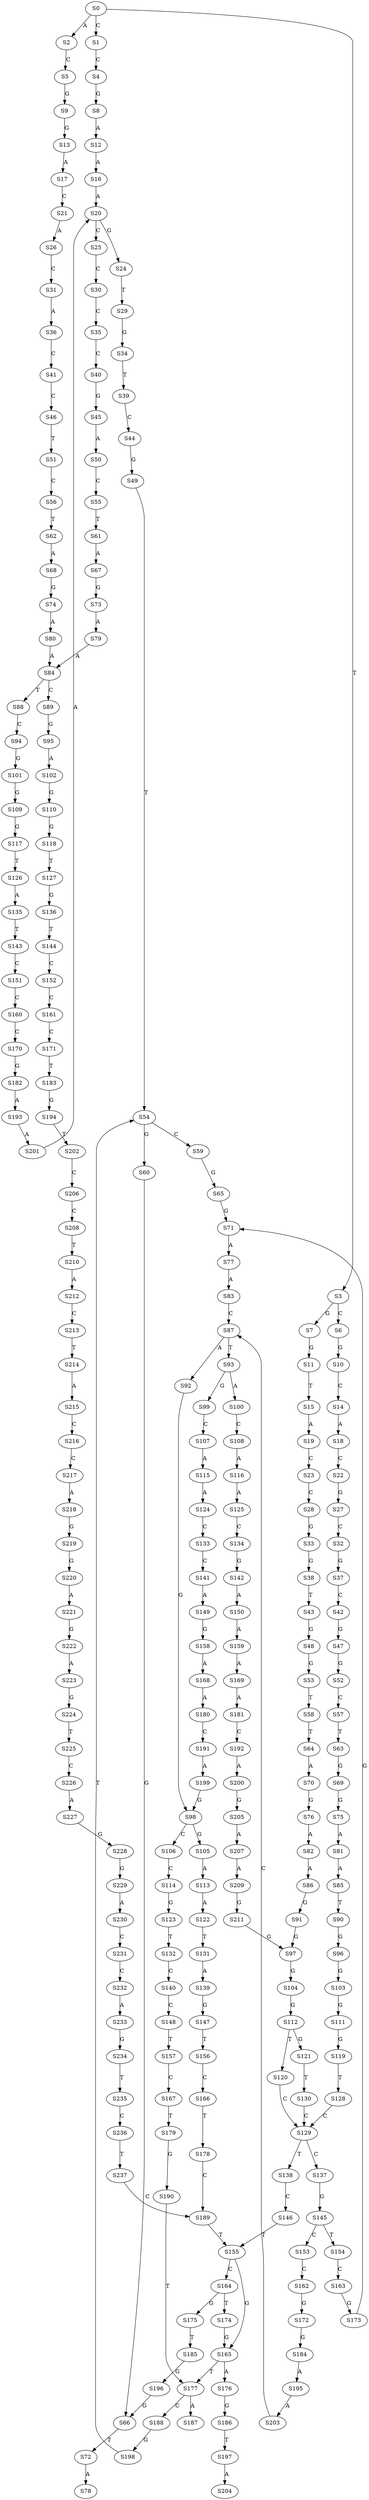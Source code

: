 strict digraph  {
	S0 -> S1 [ label = C ];
	S0 -> S2 [ label = A ];
	S0 -> S3 [ label = T ];
	S1 -> S4 [ label = C ];
	S2 -> S5 [ label = C ];
	S3 -> S6 [ label = C ];
	S3 -> S7 [ label = G ];
	S4 -> S8 [ label = G ];
	S5 -> S9 [ label = G ];
	S6 -> S10 [ label = G ];
	S7 -> S11 [ label = G ];
	S8 -> S12 [ label = A ];
	S9 -> S13 [ label = G ];
	S10 -> S14 [ label = C ];
	S11 -> S15 [ label = T ];
	S12 -> S16 [ label = A ];
	S13 -> S17 [ label = A ];
	S14 -> S18 [ label = A ];
	S15 -> S19 [ label = A ];
	S16 -> S20 [ label = A ];
	S17 -> S21 [ label = C ];
	S18 -> S22 [ label = C ];
	S19 -> S23 [ label = C ];
	S20 -> S24 [ label = G ];
	S20 -> S25 [ label = C ];
	S21 -> S26 [ label = A ];
	S22 -> S27 [ label = G ];
	S23 -> S28 [ label = C ];
	S24 -> S29 [ label = T ];
	S25 -> S30 [ label = C ];
	S26 -> S31 [ label = C ];
	S27 -> S32 [ label = C ];
	S28 -> S33 [ label = G ];
	S29 -> S34 [ label = G ];
	S30 -> S35 [ label = C ];
	S31 -> S36 [ label = A ];
	S32 -> S37 [ label = G ];
	S33 -> S38 [ label = G ];
	S34 -> S39 [ label = T ];
	S35 -> S40 [ label = C ];
	S36 -> S41 [ label = C ];
	S37 -> S42 [ label = C ];
	S38 -> S43 [ label = T ];
	S39 -> S44 [ label = C ];
	S40 -> S45 [ label = G ];
	S41 -> S46 [ label = C ];
	S42 -> S47 [ label = G ];
	S43 -> S48 [ label = G ];
	S44 -> S49 [ label = G ];
	S45 -> S50 [ label = A ];
	S46 -> S51 [ label = T ];
	S47 -> S52 [ label = G ];
	S48 -> S53 [ label = G ];
	S49 -> S54 [ label = T ];
	S50 -> S55 [ label = C ];
	S51 -> S56 [ label = C ];
	S52 -> S57 [ label = C ];
	S53 -> S58 [ label = T ];
	S54 -> S59 [ label = C ];
	S54 -> S60 [ label = G ];
	S55 -> S61 [ label = T ];
	S56 -> S62 [ label = T ];
	S57 -> S63 [ label = T ];
	S58 -> S64 [ label = T ];
	S59 -> S65 [ label = G ];
	S60 -> S66 [ label = G ];
	S61 -> S67 [ label = A ];
	S62 -> S68 [ label = A ];
	S63 -> S69 [ label = G ];
	S64 -> S70 [ label = A ];
	S65 -> S71 [ label = G ];
	S66 -> S72 [ label = T ];
	S67 -> S73 [ label = G ];
	S68 -> S74 [ label = G ];
	S69 -> S75 [ label = G ];
	S70 -> S76 [ label = G ];
	S71 -> S77 [ label = A ];
	S72 -> S78 [ label = A ];
	S73 -> S79 [ label = A ];
	S74 -> S80 [ label = A ];
	S75 -> S81 [ label = A ];
	S76 -> S82 [ label = A ];
	S77 -> S83 [ label = A ];
	S79 -> S84 [ label = A ];
	S80 -> S84 [ label = A ];
	S81 -> S85 [ label = A ];
	S82 -> S86 [ label = A ];
	S83 -> S87 [ label = C ];
	S84 -> S88 [ label = T ];
	S84 -> S89 [ label = C ];
	S85 -> S90 [ label = T ];
	S86 -> S91 [ label = G ];
	S87 -> S92 [ label = A ];
	S87 -> S93 [ label = T ];
	S88 -> S94 [ label = C ];
	S89 -> S95 [ label = G ];
	S90 -> S96 [ label = G ];
	S91 -> S97 [ label = G ];
	S92 -> S98 [ label = G ];
	S93 -> S99 [ label = G ];
	S93 -> S100 [ label = A ];
	S94 -> S101 [ label = G ];
	S95 -> S102 [ label = A ];
	S96 -> S103 [ label = G ];
	S97 -> S104 [ label = G ];
	S98 -> S105 [ label = G ];
	S98 -> S106 [ label = C ];
	S99 -> S107 [ label = C ];
	S100 -> S108 [ label = C ];
	S101 -> S109 [ label = G ];
	S102 -> S110 [ label = G ];
	S103 -> S111 [ label = G ];
	S104 -> S112 [ label = G ];
	S105 -> S113 [ label = A ];
	S106 -> S114 [ label = C ];
	S107 -> S115 [ label = A ];
	S108 -> S116 [ label = A ];
	S109 -> S117 [ label = G ];
	S110 -> S118 [ label = G ];
	S111 -> S119 [ label = G ];
	S112 -> S120 [ label = T ];
	S112 -> S121 [ label = G ];
	S113 -> S122 [ label = A ];
	S114 -> S123 [ label = G ];
	S115 -> S124 [ label = A ];
	S116 -> S125 [ label = A ];
	S117 -> S126 [ label = T ];
	S118 -> S127 [ label = T ];
	S119 -> S128 [ label = T ];
	S120 -> S129 [ label = C ];
	S121 -> S130 [ label = T ];
	S122 -> S131 [ label = T ];
	S123 -> S132 [ label = T ];
	S124 -> S133 [ label = C ];
	S125 -> S134 [ label = C ];
	S126 -> S135 [ label = A ];
	S127 -> S136 [ label = G ];
	S128 -> S129 [ label = C ];
	S129 -> S137 [ label = C ];
	S129 -> S138 [ label = T ];
	S130 -> S129 [ label = C ];
	S131 -> S139 [ label = A ];
	S132 -> S140 [ label = C ];
	S133 -> S141 [ label = C ];
	S134 -> S142 [ label = G ];
	S135 -> S143 [ label = T ];
	S136 -> S144 [ label = T ];
	S137 -> S145 [ label = G ];
	S138 -> S146 [ label = C ];
	S139 -> S147 [ label = G ];
	S140 -> S148 [ label = C ];
	S141 -> S149 [ label = A ];
	S142 -> S150 [ label = A ];
	S143 -> S151 [ label = C ];
	S144 -> S152 [ label = C ];
	S145 -> S153 [ label = C ];
	S145 -> S154 [ label = T ];
	S146 -> S155 [ label = T ];
	S147 -> S156 [ label = T ];
	S148 -> S157 [ label = T ];
	S149 -> S158 [ label = G ];
	S150 -> S159 [ label = A ];
	S151 -> S160 [ label = C ];
	S152 -> S161 [ label = C ];
	S153 -> S162 [ label = C ];
	S154 -> S163 [ label = C ];
	S155 -> S164 [ label = C ];
	S155 -> S165 [ label = G ];
	S156 -> S166 [ label = C ];
	S157 -> S167 [ label = C ];
	S158 -> S168 [ label = A ];
	S159 -> S169 [ label = A ];
	S160 -> S170 [ label = C ];
	S161 -> S171 [ label = C ];
	S162 -> S172 [ label = G ];
	S163 -> S173 [ label = G ];
	S164 -> S174 [ label = T ];
	S164 -> S175 [ label = G ];
	S165 -> S176 [ label = A ];
	S165 -> S177 [ label = T ];
	S166 -> S178 [ label = T ];
	S167 -> S179 [ label = T ];
	S168 -> S180 [ label = A ];
	S169 -> S181 [ label = A ];
	S170 -> S182 [ label = G ];
	S171 -> S183 [ label = T ];
	S172 -> S184 [ label = G ];
	S173 -> S71 [ label = G ];
	S174 -> S165 [ label = G ];
	S175 -> S185 [ label = T ];
	S176 -> S186 [ label = G ];
	S177 -> S187 [ label = A ];
	S177 -> S188 [ label = C ];
	S178 -> S189 [ label = C ];
	S179 -> S190 [ label = G ];
	S180 -> S191 [ label = C ];
	S181 -> S192 [ label = C ];
	S182 -> S193 [ label = A ];
	S183 -> S194 [ label = G ];
	S184 -> S195 [ label = A ];
	S185 -> S196 [ label = G ];
	S186 -> S197 [ label = T ];
	S188 -> S198 [ label = G ];
	S189 -> S155 [ label = T ];
	S190 -> S177 [ label = T ];
	S191 -> S199 [ label = A ];
	S192 -> S200 [ label = A ];
	S193 -> S201 [ label = A ];
	S194 -> S202 [ label = T ];
	S195 -> S203 [ label = A ];
	S196 -> S66 [ label = G ];
	S197 -> S204 [ label = A ];
	S198 -> S54 [ label = T ];
	S199 -> S98 [ label = G ];
	S200 -> S205 [ label = G ];
	S201 -> S20 [ label = A ];
	S202 -> S206 [ label = C ];
	S203 -> S87 [ label = C ];
	S205 -> S207 [ label = A ];
	S206 -> S208 [ label = C ];
	S207 -> S209 [ label = A ];
	S208 -> S210 [ label = T ];
	S209 -> S211 [ label = G ];
	S210 -> S212 [ label = A ];
	S211 -> S97 [ label = G ];
	S212 -> S213 [ label = C ];
	S213 -> S214 [ label = T ];
	S214 -> S215 [ label = A ];
	S215 -> S216 [ label = C ];
	S216 -> S217 [ label = C ];
	S217 -> S218 [ label = A ];
	S218 -> S219 [ label = G ];
	S219 -> S220 [ label = G ];
	S220 -> S221 [ label = A ];
	S221 -> S222 [ label = G ];
	S222 -> S223 [ label = A ];
	S223 -> S224 [ label = G ];
	S224 -> S225 [ label = T ];
	S225 -> S226 [ label = C ];
	S226 -> S227 [ label = A ];
	S227 -> S228 [ label = G ];
	S228 -> S229 [ label = G ];
	S229 -> S230 [ label = A ];
	S230 -> S231 [ label = C ];
	S231 -> S232 [ label = C ];
	S232 -> S233 [ label = A ];
	S233 -> S234 [ label = G ];
	S234 -> S235 [ label = T ];
	S235 -> S236 [ label = C ];
	S236 -> S237 [ label = T ];
	S237 -> S189 [ label = C ];
}
